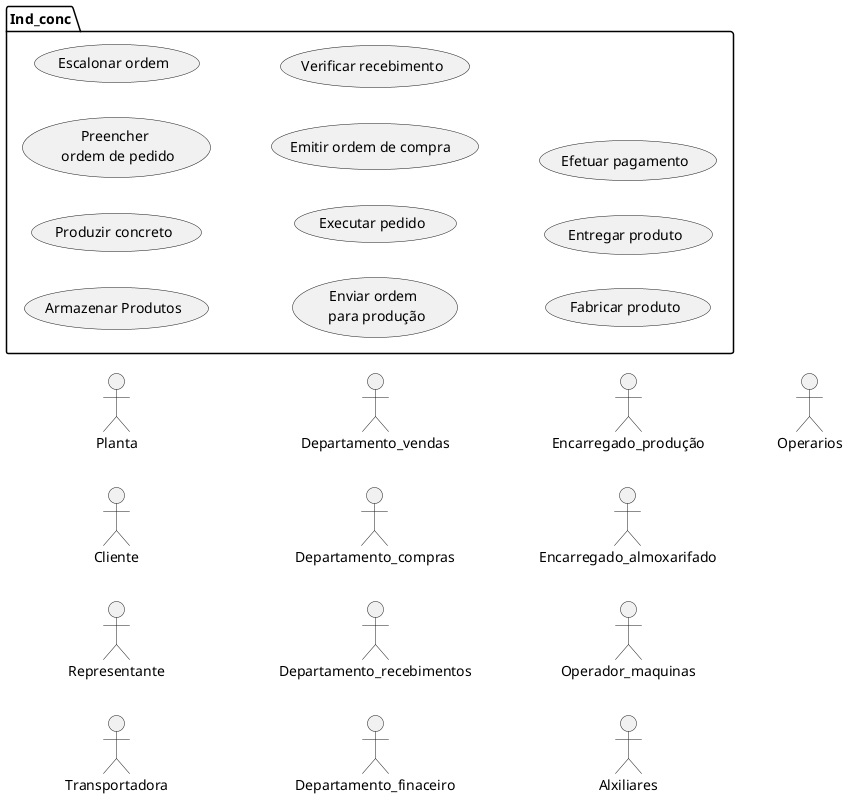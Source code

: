 @startuml Inc_conc
left to right direction
actor Planta as pl
actor Cliente as Cl
actor Representante as Re
actor Transportadora as Tr
actor Departamento_vendas as DpV
actor Departamento_compras as DpC
actor Departamento_recebimentos as DpR
actor Departamento_finaceiro as DpF
actor Encarregado_produção as EnP
actor Encarregado_almoxarifado as EnA
actor Operador_maquinas as OpM
actor Alxiliares as Alx
actor Operarios as Op

package Ind_conc{
  usecase "Armazenar Produtos" as UC1
  usecase "Produzir concreto" as UC2
  usecase "Preencher \n ordem de pedido" as UC3
  usecase "Escalonar ordem" as UC4
  usecase "Enviar ordem \n para produção" as UC5
  usecase "Executar pedido" as UC6
  usecase "Emitir ordem de compra " as UC7
  usecase "Verificar recebimento" as UC8
  usecase "Fabricar produto" as UC9
  usecase "Entregar produto" as UC10
  usecase "Efetuar pagamento" as UC11
}

' Funcionario <|-- F
' Funcionario <|-- SA
' Funcionario <|-- CH

' Funcionario -- UC1
' UC2 .> UC1 : include
' Funcionario -- UC2
' Funcionario <- UC4
' UC3 .> UC2 : include
' RH -- UC3
' UC4 -- RH
' UC4 .> UC3: include
' UC5 <- CH
' UC5 -> SA

@enduml